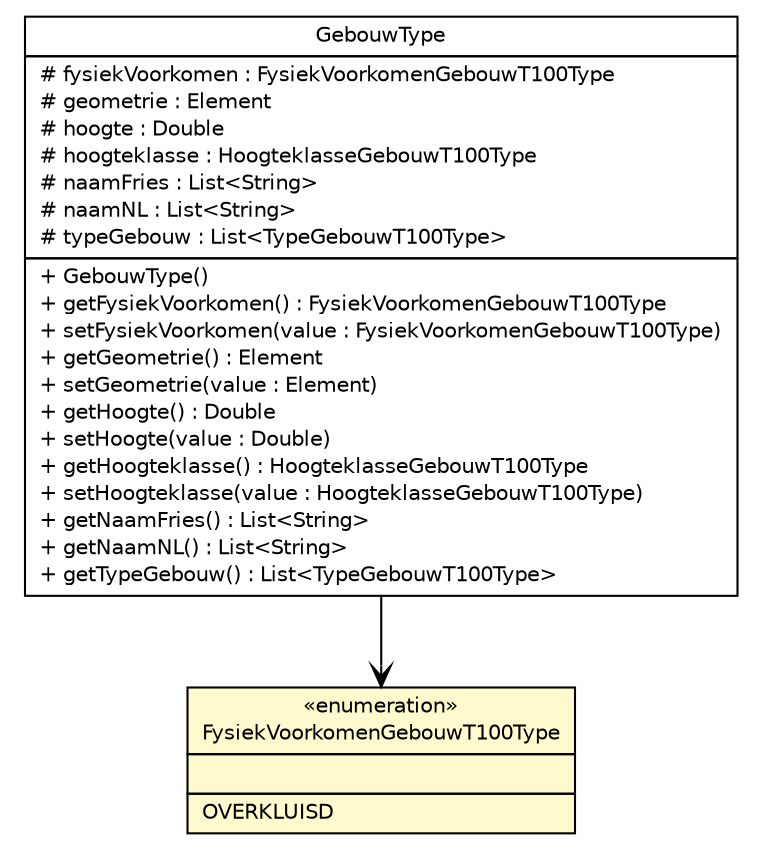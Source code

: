 #!/usr/local/bin/dot
#
# Class diagram 
# Generated by UMLGraph version R5_6-24-gf6e263 (http://www.umlgraph.org/)
#

digraph G {
	edge [fontname="Helvetica",fontsize=10,labelfontname="Helvetica",labelfontsize=10];
	node [fontname="Helvetica",fontsize=10,shape=plaintext];
	nodesep=0.25;
	ranksep=0.5;
	// nl.b3p.topnl.top100nl.FysiekVoorkomenGebouwT100Type
	c17438 [label=<<table title="nl.b3p.topnl.top100nl.FysiekVoorkomenGebouwT100Type" border="0" cellborder="1" cellspacing="0" cellpadding="2" port="p" bgcolor="lemonChiffon" href="./FysiekVoorkomenGebouwT100Type.html">
		<tr><td><table border="0" cellspacing="0" cellpadding="1">
<tr><td align="center" balign="center"> &#171;enumeration&#187; </td></tr>
<tr><td align="center" balign="center"> FysiekVoorkomenGebouwT100Type </td></tr>
		</table></td></tr>
		<tr><td><table border="0" cellspacing="0" cellpadding="1">
<tr><td align="left" balign="left">  </td></tr>
		</table></td></tr>
		<tr><td><table border="0" cellspacing="0" cellpadding="1">
<tr><td align="left" balign="left"> OVERKLUISD </td></tr>
		</table></td></tr>
		</table>>, URL="./FysiekVoorkomenGebouwT100Type.html", fontname="Helvetica", fontcolor="black", fontsize=10.0];
	// nl.b3p.topnl.top100nl.GebouwType
	c17480 [label=<<table title="nl.b3p.topnl.top100nl.GebouwType" border="0" cellborder="1" cellspacing="0" cellpadding="2" port="p" href="./GebouwType.html">
		<tr><td><table border="0" cellspacing="0" cellpadding="1">
<tr><td align="center" balign="center"> GebouwType </td></tr>
		</table></td></tr>
		<tr><td><table border="0" cellspacing="0" cellpadding="1">
<tr><td align="left" balign="left"> # fysiekVoorkomen : FysiekVoorkomenGebouwT100Type </td></tr>
<tr><td align="left" balign="left"> # geometrie : Element </td></tr>
<tr><td align="left" balign="left"> # hoogte : Double </td></tr>
<tr><td align="left" balign="left"> # hoogteklasse : HoogteklasseGebouwT100Type </td></tr>
<tr><td align="left" balign="left"> # naamFries : List&lt;String&gt; </td></tr>
<tr><td align="left" balign="left"> # naamNL : List&lt;String&gt; </td></tr>
<tr><td align="left" balign="left"> # typeGebouw : List&lt;TypeGebouwT100Type&gt; </td></tr>
		</table></td></tr>
		<tr><td><table border="0" cellspacing="0" cellpadding="1">
<tr><td align="left" balign="left"> + GebouwType() </td></tr>
<tr><td align="left" balign="left"> + getFysiekVoorkomen() : FysiekVoorkomenGebouwT100Type </td></tr>
<tr><td align="left" balign="left"> + setFysiekVoorkomen(value : FysiekVoorkomenGebouwT100Type) </td></tr>
<tr><td align="left" balign="left"> + getGeometrie() : Element </td></tr>
<tr><td align="left" balign="left"> + setGeometrie(value : Element) </td></tr>
<tr><td align="left" balign="left"> + getHoogte() : Double </td></tr>
<tr><td align="left" balign="left"> + setHoogte(value : Double) </td></tr>
<tr><td align="left" balign="left"> + getHoogteklasse() : HoogteklasseGebouwT100Type </td></tr>
<tr><td align="left" balign="left"> + setHoogteklasse(value : HoogteklasseGebouwT100Type) </td></tr>
<tr><td align="left" balign="left"> + getNaamFries() : List&lt;String&gt; </td></tr>
<tr><td align="left" balign="left"> + getNaamNL() : List&lt;String&gt; </td></tr>
<tr><td align="left" balign="left"> + getTypeGebouw() : List&lt;TypeGebouwT100Type&gt; </td></tr>
		</table></td></tr>
		</table>>, URL="./GebouwType.html", fontname="Helvetica", fontcolor="black", fontsize=10.0];
	// nl.b3p.topnl.top100nl.GebouwType NAVASSOC nl.b3p.topnl.top100nl.FysiekVoorkomenGebouwT100Type
	c17480:p -> c17438:p [taillabel="", label="", headlabel="", fontname="Helvetica", fontcolor="black", fontsize=10.0, color="black", arrowhead=open];
}

